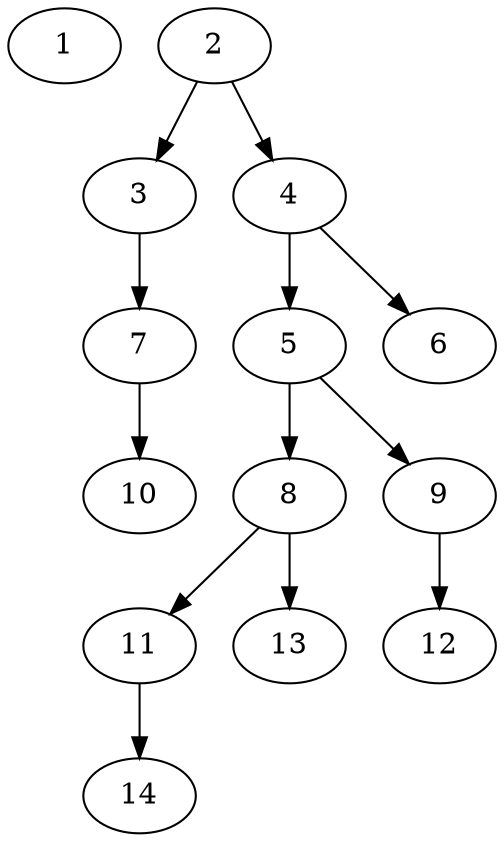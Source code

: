 // DAG (tier=1-easy, mode=compute, n=14, ccr=0.283, fat=0.474, density=0.307, regular=0.741, jump=0.063, mindata=262144, maxdata=2097152)
// DAG automatically generated by daggen at Sun Aug 24 16:33:32 2025
// /home/ermia/Project/Environments/daggen/bin/daggen --dot --ccr 0.283 --fat 0.474 --regular 0.741 --density 0.307 --jump 0.063 --mindata 262144 --maxdata 2097152 -n 14 
digraph G {
  1 [size="840918058520724", alpha="0.04", expect_size="420459029260362"]
  2 [size="70913999856448", alpha="0.16", expect_size="35456999928224"]
  2 -> 3 [size ="1423915876352"]
  2 -> 4 [size ="1423915876352"]
  3 [size="8347439816123613184", alpha="0.07", expect_size="4173719908061806592"]
  3 -> 7 [size ="32919926079488"]
  4 [size="1439629685978494", alpha="0.15", expect_size="719814842989247"]
  4 -> 5 [size ="23958703308800"]
  4 -> 6 [size ="23958703308800"]
  5 [size="1409750403121152000", alpha="0.12", expect_size="704875201560576000"]
  5 -> 8 [size ="10058150707200"]
  5 -> 9 [size ="10058150707200"]
  6 [size="46162048408712752", alpha="0.02", expect_size="23081024204356376"]
  7 [size="12759366556726562", alpha="0.09", expect_size="6379683278363281"]
  7 -> 10 [size ="11385228492800"]
  8 [size="42278541890814", alpha="0.19", expect_size="21139270945407"]
  8 -> 11 [size ="2113962770432"]
  8 -> 13 [size ="2113962770432"]
  9 [size="714857922392952", alpha="0.15", expect_size="357428961196476"]
  9 -> 12 [size ="17129881468928"]
  10 [size="5833603622953989", alpha="0.06", expect_size="2916801811476994"]
  11 [size="1159690106777370624", alpha="0.05", expect_size="579845053388685312"]
  11 -> 14 [size ="8830486315008"]
  12 [size="1541087042362933248", alpha="0.19", expect_size="770543521181466624"]
  13 [size="413368002970448", alpha="0.07", expect_size="206684001485224"]
  14 [size="433344396453216256", alpha="0.16", expect_size="216672198226608128"]
}